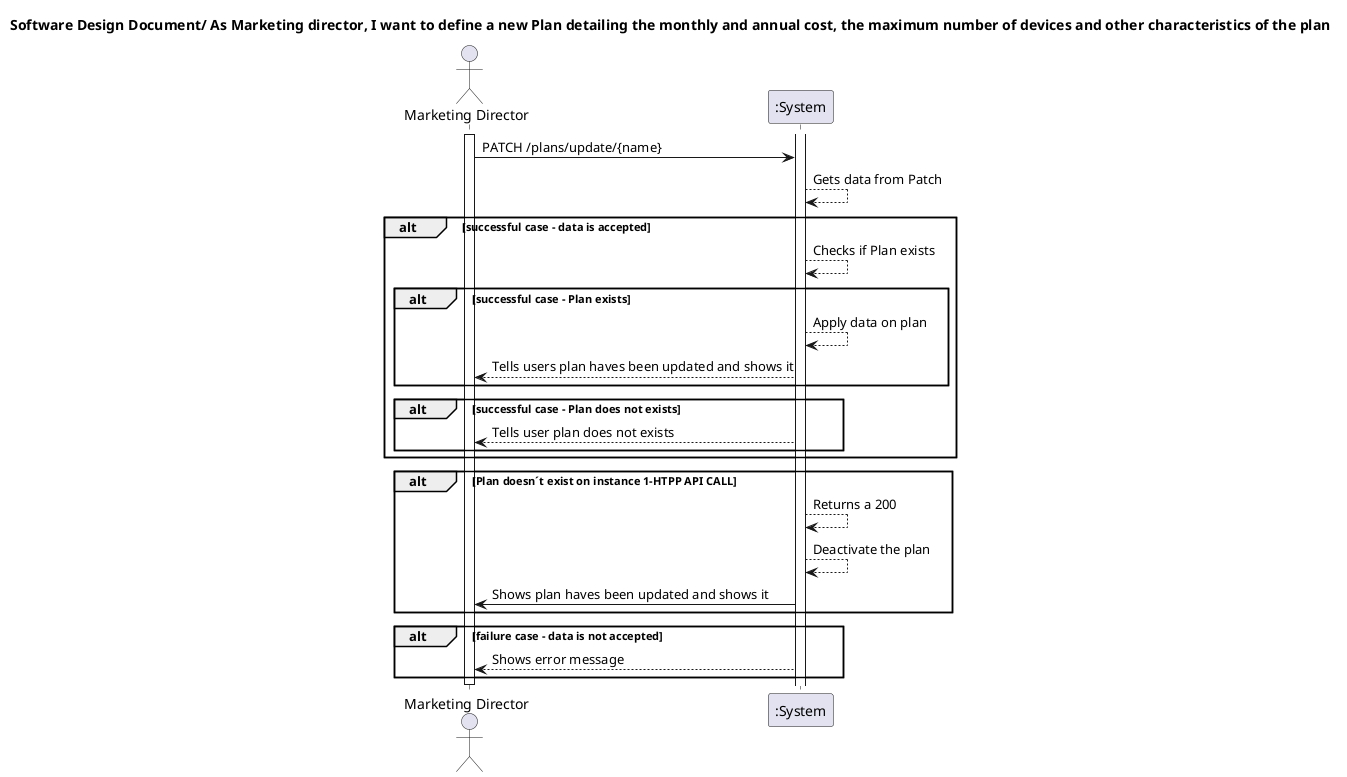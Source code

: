 @startuml
'https://plantuml.com/sequence-diagram
actor "Marketing Director" as MD
title Software Design Document/ As Marketing director, I want to define a new Plan detailing the monthly and annual cost, the maximum number of devices and other characteristics of the plan

activate MD

MD -> ":System" : PATCH /plans/update/{name}
":System" --> ":System" : Gets data from Patch

alt successful case - data is accepted

":System" --> ":System" : Checks if Plan exists
alt successful case - Plan exists
":System" --> ":System" : Apply data on plan
":System" --> MD : Tells users plan haves been updated and shows it
end
alt successful case - Plan does not exists
":System" --> MD : Tells user plan does not exists
end
end

alt Plan doesn´t exist on instance 1-HTPP API CALL
":System"-->":System":Returns a 200
":System" --> ":System" : Deactivate the plan
":System" -> MD: Shows plan haves been updated and shows it

end


alt failure case - data is not accepted
activate ":System"
":System" --> MD : Shows error message

end
deactivate MD
@enduml